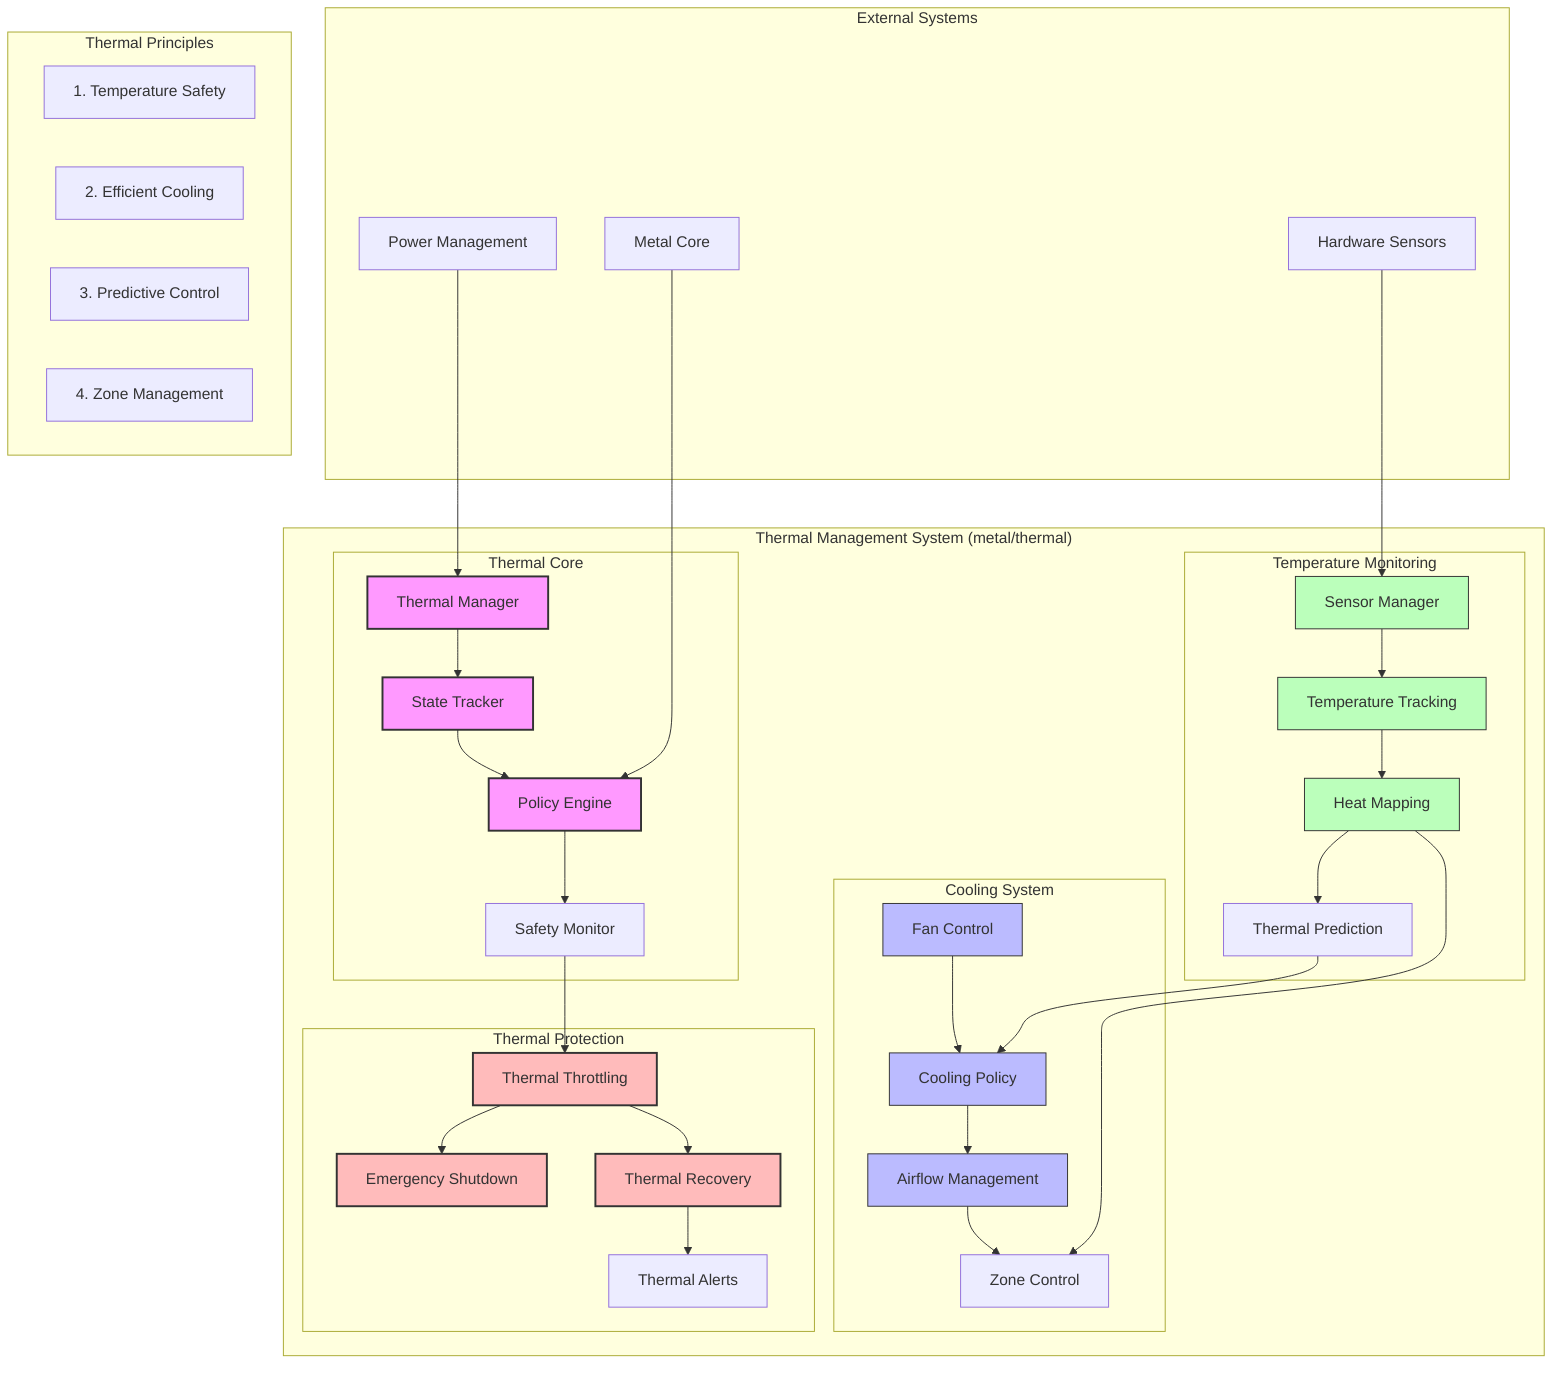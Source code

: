 graph TB
    subgraph ThermalSystem["Thermal Management System (metal/thermal)"]
        direction TB
        
        subgraph ThermalCore["Thermal Core"]
            thermalMgr["Thermal Manager"]
            stateTracker["State Tracker"]
            policyEngine["Policy Engine"]
            safetyMonitor["Safety Monitor"]
            
            thermalMgr --> stateTracker
            stateTracker --> policyEngine
            policyEngine --> safetyMonitor
        end

        subgraph CoolingSystem["Cooling System"]
            fanControl["Fan Control"]
            coolingPolicy["Cooling Policy"]
            airflow["Airflow Management"]
            zoneControl["Zone Control"]
            
            fanControl --> coolingPolicy
            coolingPolicy --> airflow
            airflow --> zoneControl
        end

        subgraph Monitoring["Temperature Monitoring"]
            sensorMgr["Sensor Manager"]
            tempTracking["Temperature Tracking"]
            heatMap["Heat Mapping"]
            prediction["Thermal Prediction"]
            
            sensorMgr --> tempTracking
            tempTracking --> heatMap
            heatMap --> prediction
        end

        subgraph Protection["Thermal Protection"]
            throttling["Thermal Throttling"]
            shutdown["Emergency Shutdown"]
            recovery["Thermal Recovery"]
            alerts["Thermal Alerts"]
            
            throttling --> shutdown
            throttling --> recovery
            recovery --> alerts
        end
    end

    subgraph ExternalSystems["External Systems"]
        hwSensors["Hardware Sensors"]
        powerMgmt["Power Management"]
        metalCore["Metal Core"]
    end

    %% Integration Flows
    hwSensors --> sensorMgr
    powerMgmt --> thermalMgr
    metalCore --> policyEngine

    %% Control Flows
    safetyMonitor --> throttling
    prediction --> coolingPolicy
    heatMap --> zoneControl

    classDef core fill:#f9f,stroke:#333,stroke-width:2px
    classDef cooling fill:#bbf,stroke:#333,stroke-width:1px
    classDef monitor fill:#bfb,stroke:#333,stroke-width:1px
    classDef protection fill:#fbb,stroke:#333,stroke-width:2px

    class thermalMgr,stateTracker,policyEngine core
    class fanControl,coolingPolicy,airflow cooling
    class sensorMgr,tempTracking,heatMap monitor
    class throttling,shutdown,recovery protection

    %% Notes
    subgraph Notes["Thermal Principles"]
        note1["1. Temperature Safety"]
        note2["2. Efficient Cooling"]
        note3["3. Predictive Control"]
        note4["4. Zone Management"]
    end